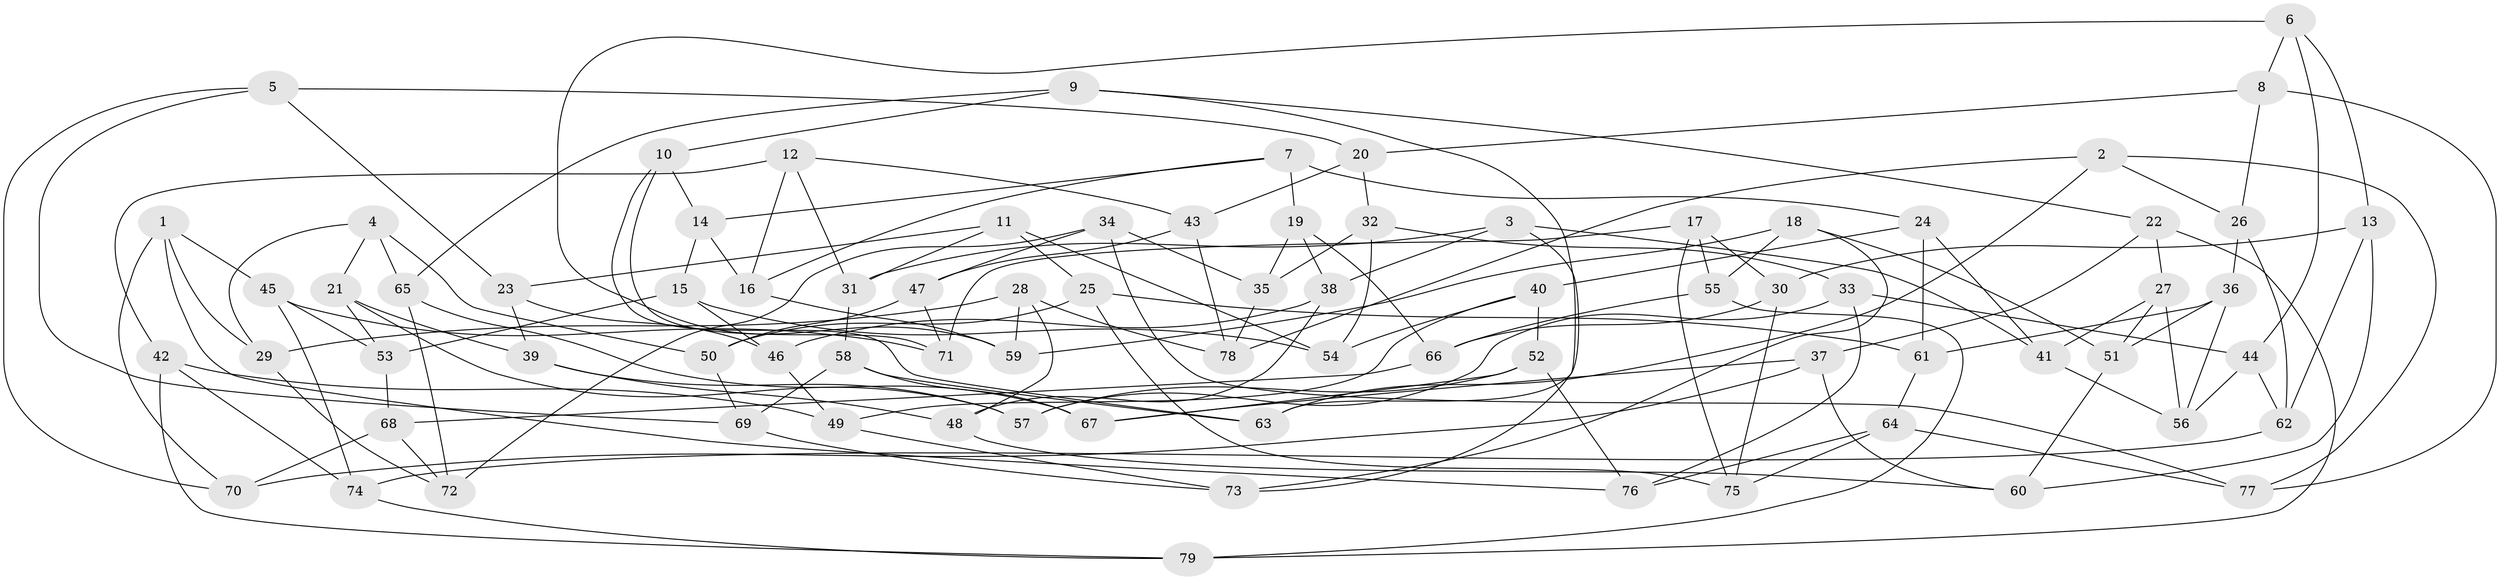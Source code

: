 // Generated by graph-tools (version 1.1) at 2025/37/03/09/25 02:37:54]
// undirected, 79 vertices, 158 edges
graph export_dot {
graph [start="1"]
  node [color=gray90,style=filled];
  1;
  2;
  3;
  4;
  5;
  6;
  7;
  8;
  9;
  10;
  11;
  12;
  13;
  14;
  15;
  16;
  17;
  18;
  19;
  20;
  21;
  22;
  23;
  24;
  25;
  26;
  27;
  28;
  29;
  30;
  31;
  32;
  33;
  34;
  35;
  36;
  37;
  38;
  39;
  40;
  41;
  42;
  43;
  44;
  45;
  46;
  47;
  48;
  49;
  50;
  51;
  52;
  53;
  54;
  55;
  56;
  57;
  58;
  59;
  60;
  61;
  62;
  63;
  64;
  65;
  66;
  67;
  68;
  69;
  70;
  71;
  72;
  73;
  74;
  75;
  76;
  77;
  78;
  79;
  1 -- 76;
  1 -- 29;
  1 -- 45;
  1 -- 70;
  2 -- 63;
  2 -- 26;
  2 -- 78;
  2 -- 77;
  3 -- 41;
  3 -- 31;
  3 -- 73;
  3 -- 38;
  4 -- 50;
  4 -- 29;
  4 -- 65;
  4 -- 21;
  5 -- 20;
  5 -- 23;
  5 -- 70;
  5 -- 69;
  6 -- 44;
  6 -- 8;
  6 -- 13;
  6 -- 59;
  7 -- 14;
  7 -- 16;
  7 -- 19;
  7 -- 24;
  8 -- 26;
  8 -- 20;
  8 -- 77;
  9 -- 10;
  9 -- 65;
  9 -- 63;
  9 -- 22;
  10 -- 63;
  10 -- 14;
  10 -- 71;
  11 -- 54;
  11 -- 25;
  11 -- 31;
  11 -- 23;
  12 -- 43;
  12 -- 16;
  12 -- 42;
  12 -- 31;
  13 -- 62;
  13 -- 60;
  13 -- 30;
  14 -- 15;
  14 -- 16;
  15 -- 54;
  15 -- 46;
  15 -- 53;
  16 -- 59;
  17 -- 71;
  17 -- 55;
  17 -- 30;
  17 -- 75;
  18 -- 55;
  18 -- 51;
  18 -- 73;
  18 -- 59;
  19 -- 66;
  19 -- 38;
  19 -- 35;
  20 -- 43;
  20 -- 32;
  21 -- 53;
  21 -- 57;
  21 -- 39;
  22 -- 27;
  22 -- 37;
  22 -- 79;
  23 -- 39;
  23 -- 46;
  24 -- 41;
  24 -- 61;
  24 -- 40;
  25 -- 75;
  25 -- 50;
  25 -- 61;
  26 -- 36;
  26 -- 62;
  27 -- 51;
  27 -- 41;
  27 -- 56;
  28 -- 78;
  28 -- 59;
  28 -- 29;
  28 -- 48;
  29 -- 72;
  30 -- 75;
  30 -- 66;
  31 -- 58;
  32 -- 54;
  32 -- 35;
  32 -- 33;
  33 -- 57;
  33 -- 44;
  33 -- 76;
  34 -- 35;
  34 -- 72;
  34 -- 77;
  34 -- 47;
  35 -- 78;
  36 -- 61;
  36 -- 56;
  36 -- 51;
  37 -- 60;
  37 -- 70;
  37 -- 67;
  38 -- 46;
  38 -- 48;
  39 -- 57;
  39 -- 48;
  40 -- 52;
  40 -- 49;
  40 -- 54;
  41 -- 56;
  42 -- 74;
  42 -- 79;
  42 -- 49;
  43 -- 78;
  43 -- 47;
  44 -- 62;
  44 -- 56;
  45 -- 53;
  45 -- 74;
  45 -- 71;
  46 -- 49;
  47 -- 71;
  47 -- 50;
  48 -- 60;
  49 -- 73;
  50 -- 69;
  51 -- 60;
  52 -- 67;
  52 -- 76;
  52 -- 57;
  53 -- 68;
  55 -- 66;
  55 -- 79;
  58 -- 63;
  58 -- 67;
  58 -- 69;
  61 -- 64;
  62 -- 74;
  64 -- 76;
  64 -- 75;
  64 -- 77;
  65 -- 72;
  65 -- 67;
  66 -- 68;
  68 -- 70;
  68 -- 72;
  69 -- 73;
  74 -- 79;
}
